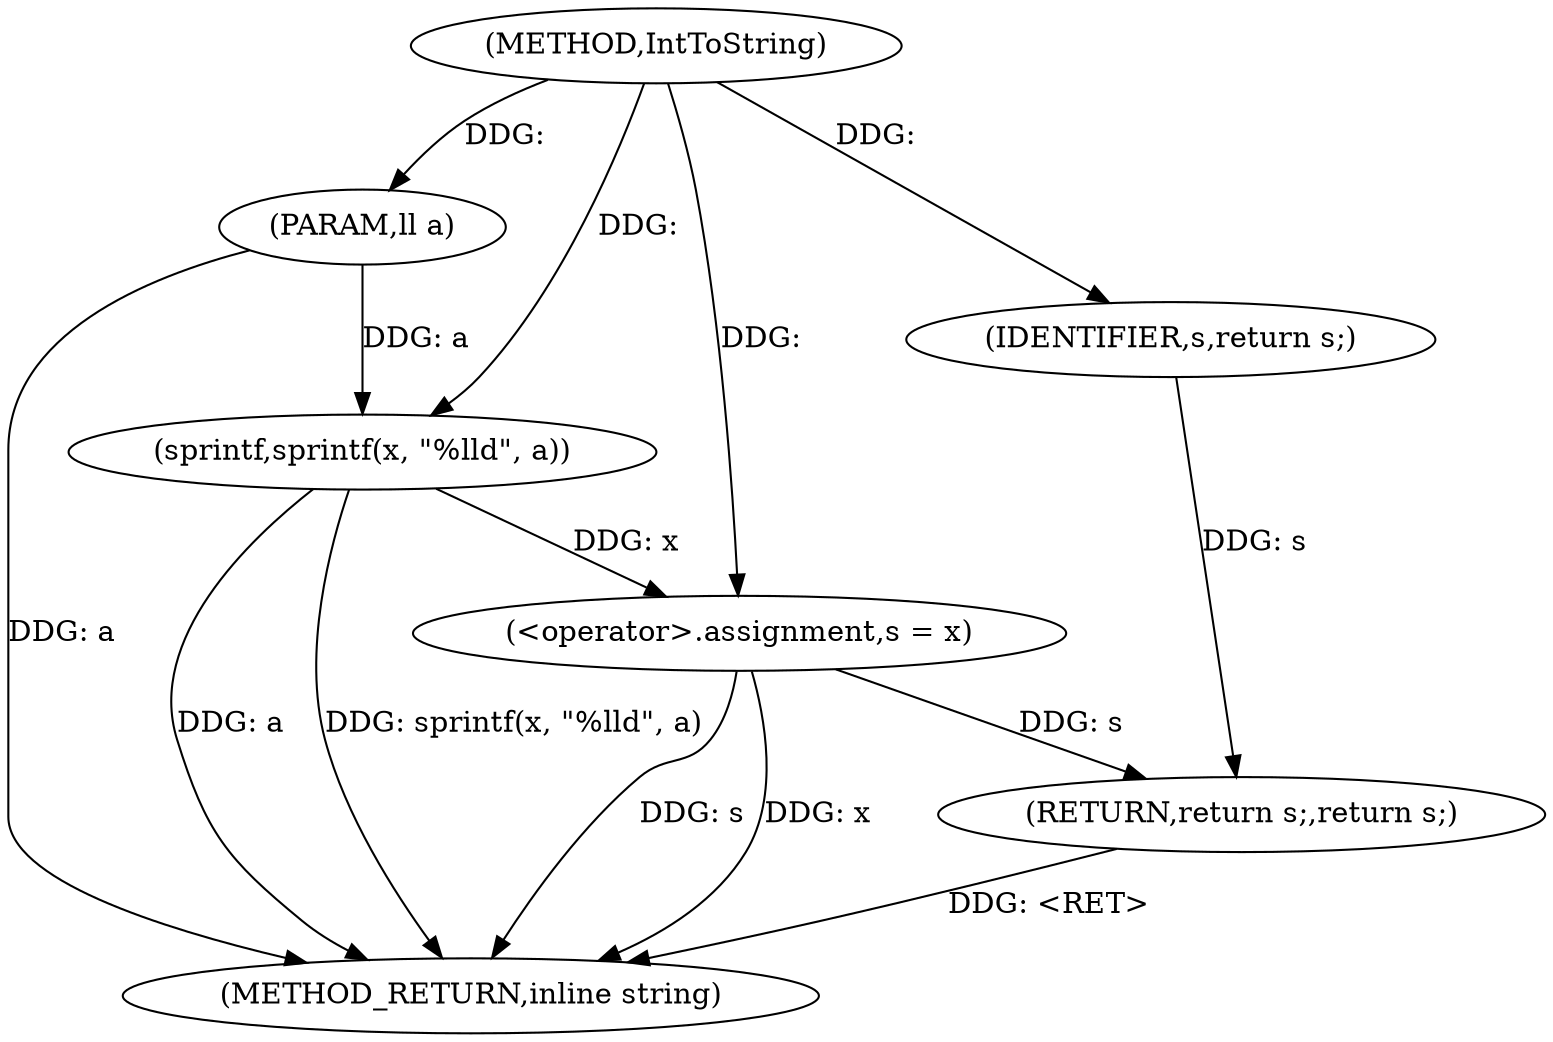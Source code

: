 digraph "IntToString" {  
"1000126" [label = "(METHOD,IntToString)" ]
"1000140" [label = "(METHOD_RETURN,inline string)" ]
"1000127" [label = "(PARAM,ll a)" ]
"1000130" [label = "(sprintf,sprintf(x, \"%lld\", a))" ]
"1000135" [label = "(<operator>.assignment,s = x)" ]
"1000138" [label = "(RETURN,return s;,return s;)" ]
"1000139" [label = "(IDENTIFIER,s,return s;)" ]
  "1000127" -> "1000140"  [ label = "DDG: a"] 
  "1000130" -> "1000140"  [ label = "DDG: a"] 
  "1000130" -> "1000140"  [ label = "DDG: sprintf(x, \"%lld\", a)"] 
  "1000135" -> "1000140"  [ label = "DDG: s"] 
  "1000135" -> "1000140"  [ label = "DDG: x"] 
  "1000138" -> "1000140"  [ label = "DDG: <RET>"] 
  "1000126" -> "1000127"  [ label = "DDG: "] 
  "1000130" -> "1000135"  [ label = "DDG: x"] 
  "1000126" -> "1000135"  [ label = "DDG: "] 
  "1000139" -> "1000138"  [ label = "DDG: s"] 
  "1000135" -> "1000138"  [ label = "DDG: s"] 
  "1000126" -> "1000130"  [ label = "DDG: "] 
  "1000127" -> "1000130"  [ label = "DDG: a"] 
  "1000126" -> "1000139"  [ label = "DDG: "] 
}
